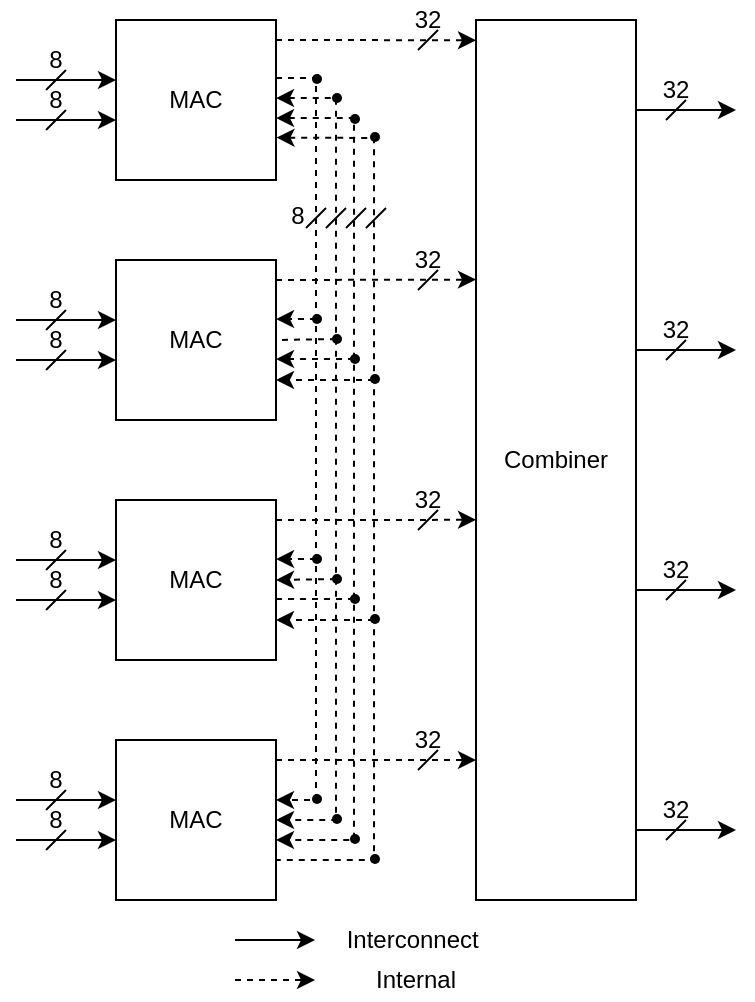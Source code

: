 <mxfile version="13.7.9" type="device" pages="4"><diagram id="vQobRMdUN9sarUjiLc-n" name="cluster-design"><mxGraphModel dx="1106" dy="1003" grid="1" gridSize="10" guides="1" tooltips="1" connect="1" arrows="1" fold="1" page="1" pageScale="1" pageWidth="850" pageHeight="1100" math="0" shadow="0"><root><mxCell id="0"/><mxCell id="1" parent="0"/><mxCell id="xvn_KSQsIEKUEg_VYwFn-1" value="MAC" style="whiteSpace=wrap;html=1;aspect=fixed;" parent="1" vertex="1"><mxGeometry x="210" y="230" width="80" height="80" as="geometry"/></mxCell><mxCell id="xvn_KSQsIEKUEg_VYwFn-2" value="MAC" style="whiteSpace=wrap;html=1;aspect=fixed;" parent="1" vertex="1"><mxGeometry x="210" y="350" width="80" height="80" as="geometry"/></mxCell><mxCell id="xvn_KSQsIEKUEg_VYwFn-3" value="MAC" style="whiteSpace=wrap;html=1;aspect=fixed;" parent="1" vertex="1"><mxGeometry x="210" y="470" width="80" height="80" as="geometry"/></mxCell><mxCell id="xvn_KSQsIEKUEg_VYwFn-4" value="MAC" style="whiteSpace=wrap;html=1;aspect=fixed;" parent="1" vertex="1"><mxGeometry x="210" y="590" width="80" height="80" as="geometry"/></mxCell><mxCell id="xvn_KSQsIEKUEg_VYwFn-6" value="Combiner" style="rounded=0;whiteSpace=wrap;html=1;" parent="1" vertex="1"><mxGeometry x="390" y="230" width="80" height="440" as="geometry"/></mxCell><mxCell id="xvn_KSQsIEKUEg_VYwFn-7" value="" style="endArrow=classic;html=1;" parent="1" edge="1"><mxGeometry width="50" height="50" relative="1" as="geometry"><mxPoint x="470" y="275" as="sourcePoint"/><mxPoint x="520" y="275" as="targetPoint"/></mxGeometry></mxCell><mxCell id="xvn_KSQsIEKUEg_VYwFn-8" value="" style="endArrow=classic;html=1;" parent="1" edge="1"><mxGeometry width="50" height="50" relative="1" as="geometry"><mxPoint x="160" y="280" as="sourcePoint"/><mxPoint x="210" y="280" as="targetPoint"/></mxGeometry></mxCell><mxCell id="xvn_KSQsIEKUEg_VYwFn-11" value="" style="endArrow=none;html=1;" parent="1" edge="1"><mxGeometry width="50" height="50" relative="1" as="geometry"><mxPoint x="485" y="280" as="sourcePoint"/><mxPoint x="495" y="270" as="targetPoint"/></mxGeometry></mxCell><mxCell id="xvn_KSQsIEKUEg_VYwFn-12" value="" style="endArrow=none;html=1;" parent="1" edge="1"><mxGeometry width="50" height="50" relative="1" as="geometry"><mxPoint x="175" y="285.0" as="sourcePoint"/><mxPoint x="185" y="275.0" as="targetPoint"/></mxGeometry></mxCell><mxCell id="xvn_KSQsIEKUEg_VYwFn-13" value="32" style="text;html=1;strokeColor=none;fillColor=none;align=center;verticalAlign=middle;whiteSpace=wrap;rounded=0;" parent="1" vertex="1"><mxGeometry x="470" y="255" width="40" height="20" as="geometry"/></mxCell><mxCell id="xvn_KSQsIEKUEg_VYwFn-14" value="8" style="text;html=1;strokeColor=none;fillColor=none;align=center;verticalAlign=middle;whiteSpace=wrap;rounded=0;" parent="1" vertex="1"><mxGeometry x="160" y="260" width="40" height="20" as="geometry"/></mxCell><mxCell id="xvn_KSQsIEKUEg_VYwFn-16" value="" style="endArrow=classic;html=1;" parent="1" edge="1"><mxGeometry width="50" height="50" relative="1" as="geometry"><mxPoint x="160" y="380" as="sourcePoint"/><mxPoint x="210" y="380" as="targetPoint"/></mxGeometry></mxCell><mxCell id="xvn_KSQsIEKUEg_VYwFn-17" value="" style="endArrow=classic;html=1;" parent="1" edge="1"><mxGeometry width="50" height="50" relative="1" as="geometry"><mxPoint x="160" y="400" as="sourcePoint"/><mxPoint x="210" y="400" as="targetPoint"/></mxGeometry></mxCell><mxCell id="xvn_KSQsIEKUEg_VYwFn-18" value="" style="endArrow=none;html=1;" parent="1" edge="1"><mxGeometry width="50" height="50" relative="1" as="geometry"><mxPoint x="175" y="385" as="sourcePoint"/><mxPoint x="185" y="375" as="targetPoint"/></mxGeometry></mxCell><mxCell id="xvn_KSQsIEKUEg_VYwFn-19" value="" style="endArrow=none;html=1;" parent="1" edge="1"><mxGeometry width="50" height="50" relative="1" as="geometry"><mxPoint x="175" y="405" as="sourcePoint"/><mxPoint x="185" y="395" as="targetPoint"/></mxGeometry></mxCell><mxCell id="xvn_KSQsIEKUEg_VYwFn-20" value="8" style="text;html=1;strokeColor=none;fillColor=none;align=center;verticalAlign=middle;whiteSpace=wrap;rounded=0;" parent="1" vertex="1"><mxGeometry x="160" y="360" width="40" height="20" as="geometry"/></mxCell><mxCell id="xvn_KSQsIEKUEg_VYwFn-21" value="8" style="text;html=1;strokeColor=none;fillColor=none;align=center;verticalAlign=middle;whiteSpace=wrap;rounded=0;" parent="1" vertex="1"><mxGeometry x="160" y="380" width="40" height="20" as="geometry"/></mxCell><mxCell id="xvn_KSQsIEKUEg_VYwFn-28" value="" style="endArrow=classic;html=1;" parent="1" edge="1"><mxGeometry width="50" height="50" relative="1" as="geometry"><mxPoint x="160" y="500" as="sourcePoint"/><mxPoint x="210" y="500" as="targetPoint"/></mxGeometry></mxCell><mxCell id="xvn_KSQsIEKUEg_VYwFn-29" value="" style="endArrow=classic;html=1;" parent="1" edge="1"><mxGeometry width="50" height="50" relative="1" as="geometry"><mxPoint x="160" y="520" as="sourcePoint"/><mxPoint x="210" y="520" as="targetPoint"/></mxGeometry></mxCell><mxCell id="xvn_KSQsIEKUEg_VYwFn-30" value="" style="endArrow=none;html=1;" parent="1" edge="1"><mxGeometry width="50" height="50" relative="1" as="geometry"><mxPoint x="175" y="505" as="sourcePoint"/><mxPoint x="185" y="495" as="targetPoint"/></mxGeometry></mxCell><mxCell id="xvn_KSQsIEKUEg_VYwFn-31" value="" style="endArrow=none;html=1;" parent="1" edge="1"><mxGeometry width="50" height="50" relative="1" as="geometry"><mxPoint x="175" y="525" as="sourcePoint"/><mxPoint x="185" y="515" as="targetPoint"/></mxGeometry></mxCell><mxCell id="xvn_KSQsIEKUEg_VYwFn-32" value="8" style="text;html=1;strokeColor=none;fillColor=none;align=center;verticalAlign=middle;whiteSpace=wrap;rounded=0;" parent="1" vertex="1"><mxGeometry x="160" y="480" width="40" height="20" as="geometry"/></mxCell><mxCell id="xvn_KSQsIEKUEg_VYwFn-33" value="8" style="text;html=1;strokeColor=none;fillColor=none;align=center;verticalAlign=middle;whiteSpace=wrap;rounded=0;" parent="1" vertex="1"><mxGeometry x="160" y="500" width="40" height="20" as="geometry"/></mxCell><mxCell id="xvn_KSQsIEKUEg_VYwFn-34" value="" style="endArrow=classic;html=1;" parent="1" edge="1"><mxGeometry width="50" height="50" relative="1" as="geometry"><mxPoint x="160" y="620" as="sourcePoint"/><mxPoint x="210" y="620" as="targetPoint"/></mxGeometry></mxCell><mxCell id="xvn_KSQsIEKUEg_VYwFn-35" value="" style="endArrow=classic;html=1;" parent="1" edge="1"><mxGeometry width="50" height="50" relative="1" as="geometry"><mxPoint x="160" y="640" as="sourcePoint"/><mxPoint x="210" y="640" as="targetPoint"/></mxGeometry></mxCell><mxCell id="xvn_KSQsIEKUEg_VYwFn-36" value="" style="endArrow=none;html=1;" parent="1" edge="1"><mxGeometry width="50" height="50" relative="1" as="geometry"><mxPoint x="175" y="625" as="sourcePoint"/><mxPoint x="185" y="615" as="targetPoint"/></mxGeometry></mxCell><mxCell id="xvn_KSQsIEKUEg_VYwFn-37" value="" style="endArrow=none;html=1;" parent="1" edge="1"><mxGeometry width="50" height="50" relative="1" as="geometry"><mxPoint x="175" y="645" as="sourcePoint"/><mxPoint x="185" y="635" as="targetPoint"/></mxGeometry></mxCell><mxCell id="xvn_KSQsIEKUEg_VYwFn-38" value="8" style="text;html=1;strokeColor=none;fillColor=none;align=center;verticalAlign=middle;whiteSpace=wrap;rounded=0;" parent="1" vertex="1"><mxGeometry x="160" y="600" width="40" height="20" as="geometry"/></mxCell><mxCell id="xvn_KSQsIEKUEg_VYwFn-39" value="8" style="text;html=1;strokeColor=none;fillColor=none;align=center;verticalAlign=middle;whiteSpace=wrap;rounded=0;" parent="1" vertex="1"><mxGeometry x="160" y="620" width="40" height="20" as="geometry"/></mxCell><mxCell id="xvn_KSQsIEKUEg_VYwFn-40" value="" style="endArrow=classic;html=1;" parent="1" target="xvn_KSQsIEKUEg_VYwFn-41" edge="1"><mxGeometry width="50" height="50" relative="1" as="geometry"><mxPoint x="269.5" y="690" as="sourcePoint"/><mxPoint x="329.5" y="690" as="targetPoint"/></mxGeometry></mxCell><mxCell id="xvn_KSQsIEKUEg_VYwFn-41" value="Interconnect&amp;nbsp;" style="text;html=1;strokeColor=none;fillColor=none;align=center;verticalAlign=middle;whiteSpace=wrap;rounded=0;" parent="1" vertex="1"><mxGeometry x="309.5" y="680" width="100" height="20" as="geometry"/></mxCell><mxCell id="xvn_KSQsIEKUEg_VYwFn-43" value="" style="endArrow=classic;html=1;dashed=1;" parent="1" target="xvn_KSQsIEKUEg_VYwFn-44" edge="1"><mxGeometry width="50" height="50" relative="1" as="geometry"><mxPoint x="269.5" y="710" as="sourcePoint"/><mxPoint x="329.5" y="710" as="targetPoint"/></mxGeometry></mxCell><mxCell id="xvn_KSQsIEKUEg_VYwFn-44" value="Internal" style="text;html=1;strokeColor=none;fillColor=none;align=center;verticalAlign=middle;whiteSpace=wrap;rounded=0;" parent="1" vertex="1"><mxGeometry x="309.5" y="700" width="100" height="20" as="geometry"/></mxCell><mxCell id="xvn_KSQsIEKUEg_VYwFn-45" value="" style="endArrow=classic;html=1;" parent="1" edge="1"><mxGeometry width="50" height="50" relative="1" as="geometry"><mxPoint x="470" y="395" as="sourcePoint"/><mxPoint x="520" y="395" as="targetPoint"/></mxGeometry></mxCell><mxCell id="xvn_KSQsIEKUEg_VYwFn-46" value="" style="endArrow=none;html=1;" parent="1" edge="1"><mxGeometry width="50" height="50" relative="1" as="geometry"><mxPoint x="485" y="400" as="sourcePoint"/><mxPoint x="495" y="390" as="targetPoint"/></mxGeometry></mxCell><mxCell id="xvn_KSQsIEKUEg_VYwFn-47" value="32" style="text;html=1;strokeColor=none;fillColor=none;align=center;verticalAlign=middle;whiteSpace=wrap;rounded=0;" parent="1" vertex="1"><mxGeometry x="470" y="375" width="40" height="20" as="geometry"/></mxCell><mxCell id="xvn_KSQsIEKUEg_VYwFn-48" value="" style="endArrow=classic;html=1;" parent="1" edge="1"><mxGeometry width="50" height="50" relative="1" as="geometry"><mxPoint x="470" y="515" as="sourcePoint"/><mxPoint x="520" y="515" as="targetPoint"/></mxGeometry></mxCell><mxCell id="xvn_KSQsIEKUEg_VYwFn-49" value="" style="endArrow=none;html=1;" parent="1" edge="1"><mxGeometry width="50" height="50" relative="1" as="geometry"><mxPoint x="485" y="520" as="sourcePoint"/><mxPoint x="495" y="510" as="targetPoint"/></mxGeometry></mxCell><mxCell id="xvn_KSQsIEKUEg_VYwFn-50" value="32" style="text;html=1;strokeColor=none;fillColor=none;align=center;verticalAlign=middle;whiteSpace=wrap;rounded=0;" parent="1" vertex="1"><mxGeometry x="470" y="495" width="40" height="20" as="geometry"/></mxCell><mxCell id="xvn_KSQsIEKUEg_VYwFn-51" value="" style="endArrow=classic;html=1;" parent="1" edge="1"><mxGeometry width="50" height="50" relative="1" as="geometry"><mxPoint x="470" y="635" as="sourcePoint"/><mxPoint x="520" y="635" as="targetPoint"/></mxGeometry></mxCell><mxCell id="xvn_KSQsIEKUEg_VYwFn-52" value="" style="endArrow=none;html=1;" parent="1" edge="1"><mxGeometry width="50" height="50" relative="1" as="geometry"><mxPoint x="485" y="640" as="sourcePoint"/><mxPoint x="495" y="630" as="targetPoint"/></mxGeometry></mxCell><mxCell id="xvn_KSQsIEKUEg_VYwFn-53" value="32" style="text;html=1;strokeColor=none;fillColor=none;align=center;verticalAlign=middle;whiteSpace=wrap;rounded=0;" parent="1" vertex="1"><mxGeometry x="470" y="615" width="40" height="20" as="geometry"/></mxCell><mxCell id="xvn_KSQsIEKUEg_VYwFn-54" value="" style="endArrow=classic;html=1;dashed=1;entryX=0;entryY=0.023;entryDx=0;entryDy=0;entryPerimeter=0;" parent="1" target="xvn_KSQsIEKUEg_VYwFn-6" edge="1"><mxGeometry width="50" height="50" relative="1" as="geometry"><mxPoint x="290" y="240" as="sourcePoint"/><mxPoint x="380" y="240" as="targetPoint"/></mxGeometry></mxCell><mxCell id="xvn_KSQsIEKUEg_VYwFn-55" value="" style="endArrow=none;html=1;" parent="1" edge="1"><mxGeometry width="50" height="50" relative="1" as="geometry"><mxPoint x="361" y="245" as="sourcePoint"/><mxPoint x="371" y="235" as="targetPoint"/></mxGeometry></mxCell><mxCell id="xvn_KSQsIEKUEg_VYwFn-56" value="32" style="text;html=1;strokeColor=none;fillColor=none;align=center;verticalAlign=middle;whiteSpace=wrap;rounded=0;" parent="1" vertex="1"><mxGeometry x="346" y="220" width="40" height="20" as="geometry"/></mxCell><mxCell id="xvn_KSQsIEKUEg_VYwFn-57" value="" style="endArrow=classic;html=1;dashed=1;entryX=0;entryY=0.295;entryDx=0;entryDy=0;entryPerimeter=0;" parent="1" target="xvn_KSQsIEKUEg_VYwFn-6" edge="1"><mxGeometry width="50" height="50" relative="1" as="geometry"><mxPoint x="290" y="360" as="sourcePoint"/><mxPoint x="380" y="360" as="targetPoint"/></mxGeometry></mxCell><mxCell id="xvn_KSQsIEKUEg_VYwFn-58" value="" style="endArrow=none;html=1;" parent="1" edge="1"><mxGeometry width="50" height="50" relative="1" as="geometry"><mxPoint x="361" y="365" as="sourcePoint"/><mxPoint x="371" y="355" as="targetPoint"/></mxGeometry></mxCell><mxCell id="xvn_KSQsIEKUEg_VYwFn-59" value="32" style="text;html=1;strokeColor=none;fillColor=none;align=center;verticalAlign=middle;whiteSpace=wrap;rounded=0;" parent="1" vertex="1"><mxGeometry x="346" y="340" width="40" height="20" as="geometry"/></mxCell><mxCell id="xvn_KSQsIEKUEg_VYwFn-60" value="" style="endArrow=classic;html=1;dashed=1;entryX=0;entryY=0.568;entryDx=0;entryDy=0;entryPerimeter=0;" parent="1" target="xvn_KSQsIEKUEg_VYwFn-6" edge="1"><mxGeometry width="50" height="50" relative="1" as="geometry"><mxPoint x="290" y="480" as="sourcePoint"/><mxPoint x="380" y="480" as="targetPoint"/></mxGeometry></mxCell><mxCell id="xvn_KSQsIEKUEg_VYwFn-61" value="" style="endArrow=none;html=1;" parent="1" edge="1"><mxGeometry width="50" height="50" relative="1" as="geometry"><mxPoint x="361" y="485" as="sourcePoint"/><mxPoint x="371" y="475" as="targetPoint"/></mxGeometry></mxCell><mxCell id="xvn_KSQsIEKUEg_VYwFn-62" value="32" style="text;html=1;strokeColor=none;fillColor=none;align=center;verticalAlign=middle;whiteSpace=wrap;rounded=0;" parent="1" vertex="1"><mxGeometry x="346" y="460" width="40" height="20" as="geometry"/></mxCell><mxCell id="xvn_KSQsIEKUEg_VYwFn-63" value="" style="endArrow=classic;html=1;dashed=1;entryX=0;entryY=0.841;entryDx=0;entryDy=0;entryPerimeter=0;" parent="1" target="xvn_KSQsIEKUEg_VYwFn-6" edge="1"><mxGeometry width="50" height="50" relative="1" as="geometry"><mxPoint x="290" y="600" as="sourcePoint"/><mxPoint x="380" y="600" as="targetPoint"/></mxGeometry></mxCell><mxCell id="xvn_KSQsIEKUEg_VYwFn-64" value="" style="endArrow=none;html=1;" parent="1" edge="1"><mxGeometry width="50" height="50" relative="1" as="geometry"><mxPoint x="361" y="605" as="sourcePoint"/><mxPoint x="371" y="595" as="targetPoint"/></mxGeometry></mxCell><mxCell id="xvn_KSQsIEKUEg_VYwFn-65" value="32" style="text;html=1;strokeColor=none;fillColor=none;align=center;verticalAlign=middle;whiteSpace=wrap;rounded=0;" parent="1" vertex="1"><mxGeometry x="346" y="580" width="40" height="20" as="geometry"/></mxCell><mxCell id="xvn_KSQsIEKUEg_VYwFn-75" value="" style="endArrow=none;html=1;" parent="1" edge="1"><mxGeometry width="50" height="50" relative="1" as="geometry"><mxPoint x="305" y="334" as="sourcePoint"/><mxPoint x="315" y="324" as="targetPoint"/></mxGeometry></mxCell><mxCell id="xvn_KSQsIEKUEg_VYwFn-77" value="" style="endArrow=none;html=1;" parent="1" edge="1"><mxGeometry width="50" height="50" relative="1" as="geometry"><mxPoint x="325" y="334" as="sourcePoint"/><mxPoint x="335" y="324" as="targetPoint"/></mxGeometry></mxCell><mxCell id="xvn_KSQsIEKUEg_VYwFn-85" value="" style="endArrow=classic;html=1;" parent="1" edge="1"><mxGeometry width="50" height="50" relative="1" as="geometry"><mxPoint x="160" y="260" as="sourcePoint"/><mxPoint x="210" y="260" as="targetPoint"/></mxGeometry></mxCell><mxCell id="xvn_KSQsIEKUEg_VYwFn-86" value="" style="endArrow=none;html=1;" parent="1" edge="1"><mxGeometry width="50" height="50" relative="1" as="geometry"><mxPoint x="175" y="265" as="sourcePoint"/><mxPoint x="185" y="255" as="targetPoint"/></mxGeometry></mxCell><mxCell id="xvn_KSQsIEKUEg_VYwFn-87" value="8" style="text;html=1;strokeColor=none;fillColor=none;align=center;verticalAlign=middle;whiteSpace=wrap;rounded=0;" parent="1" vertex="1"><mxGeometry x="160" y="240" width="40" height="20" as="geometry"/></mxCell><mxCell id="xvn_KSQsIEKUEg_VYwFn-88" value="" style="endArrow=classic;html=1;dashed=1;rounded=0;exitX=1;exitY=0.363;exitDx=0;exitDy=0;exitPerimeter=0;" parent="1" source="xvn_KSQsIEKUEg_VYwFn-1" edge="1"><mxGeometry width="50" height="50" relative="1" as="geometry"><mxPoint x="300" y="259" as="sourcePoint"/><mxPoint x="290" y="620" as="targetPoint"/><Array as="points"><mxPoint x="310" y="259"/><mxPoint x="310" y="620"/></Array></mxGeometry></mxCell><mxCell id="xvn_KSQsIEKUEg_VYwFn-91" value="" style="endArrow=classic;html=1;dashed=1;" parent="1" edge="1"><mxGeometry width="50" height="50" relative="1" as="geometry"><mxPoint x="310" y="499.52" as="sourcePoint"/><mxPoint x="290" y="499.52" as="targetPoint"/></mxGeometry></mxCell><mxCell id="xvn_KSQsIEKUEg_VYwFn-92" value="" style="endArrow=classic;html=1;dashed=1;" parent="1" edge="1"><mxGeometry width="50" height="50" relative="1" as="geometry"><mxPoint x="310" y="379.52" as="sourcePoint"/><mxPoint x="290" y="379.52" as="targetPoint"/></mxGeometry></mxCell><mxCell id="xvn_KSQsIEKUEg_VYwFn-93" value="" style="shape=ellipse;strokeColor=none;html=1;fillColor=#000000;" parent="1" vertex="1"><mxGeometry x="308" y="377" width="5" height="5" as="geometry"/></mxCell><mxCell id="xvn_KSQsIEKUEg_VYwFn-95" value="" style="shape=ellipse;strokeColor=none;html=1;fillColor=#000000;" parent="1" vertex="1"><mxGeometry x="308" y="497" width="5" height="5" as="geometry"/></mxCell><mxCell id="xvn_KSQsIEKUEg_VYwFn-96" value="" style="shape=ellipse;strokeColor=none;html=1;fillColor=#000000;" parent="1" vertex="1"><mxGeometry x="308" y="617" width="5" height="5" as="geometry"/></mxCell><mxCell id="xvn_KSQsIEKUEg_VYwFn-97" value="" style="endArrow=classic;html=1;dashed=1;rounded=0;exitX=1;exitY=0.488;exitDx=0;exitDy=0;exitPerimeter=0;startArrow=classic;startFill=1;entryX=1;entryY=0.5;entryDx=0;entryDy=0;" parent="1" source="xvn_KSQsIEKUEg_VYwFn-1" target="xvn_KSQsIEKUEg_VYwFn-4" edge="1"><mxGeometry width="50" height="50" relative="1" as="geometry"><mxPoint x="300" y="269.43" as="sourcePoint"/><mxPoint x="300" y="630" as="targetPoint"/><Array as="points"><mxPoint x="320" y="269"/><mxPoint x="320" y="630"/></Array></mxGeometry></mxCell><mxCell id="xvn_KSQsIEKUEg_VYwFn-98" value="" style="endArrow=classic;html=1;dashed=1;entryX=1;entryY=0.5;entryDx=0;entryDy=0;" parent="1" target="xvn_KSQsIEKUEg_VYwFn-3" edge="1"><mxGeometry width="50" height="50" relative="1" as="geometry"><mxPoint x="320" y="509.52" as="sourcePoint"/><mxPoint x="300" y="509.52" as="targetPoint"/></mxGeometry></mxCell><mxCell id="xvn_KSQsIEKUEg_VYwFn-99" value="" style="endArrow=none;html=1;dashed=1;endFill=0;entryX=1;entryY=0.5;entryDx=0;entryDy=0;" parent="1" target="xvn_KSQsIEKUEg_VYwFn-2" edge="1"><mxGeometry width="50" height="50" relative="1" as="geometry"><mxPoint x="320" y="389.52" as="sourcePoint"/><mxPoint x="300" y="389.52" as="targetPoint"/></mxGeometry></mxCell><mxCell id="xvn_KSQsIEKUEg_VYwFn-100" value="" style="shape=ellipse;strokeColor=none;html=1;fillColor=#000000;" parent="1" vertex="1"><mxGeometry x="318" y="387" width="5" height="5" as="geometry"/></mxCell><mxCell id="xvn_KSQsIEKUEg_VYwFn-101" value="" style="shape=ellipse;strokeColor=none;html=1;fillColor=#000000;" parent="1" vertex="1"><mxGeometry x="318" y="507" width="5" height="5" as="geometry"/></mxCell><mxCell id="xvn_KSQsIEKUEg_VYwFn-102" value="" style="shape=ellipse;strokeColor=none;html=1;fillColor=#000000;" parent="1" vertex="1"><mxGeometry x="318" y="627" width="5" height="5" as="geometry"/></mxCell><mxCell id="xvn_KSQsIEKUEg_VYwFn-103" value="" style="shape=ellipse;strokeColor=none;html=1;fillColor=#000000;" parent="1" vertex="1"><mxGeometry x="308" y="257" width="5" height="5" as="geometry"/></mxCell><mxCell id="xvn_KSQsIEKUEg_VYwFn-104" value="" style="shape=ellipse;strokeColor=none;html=1;fillColor=#000000;" parent="1" vertex="1"><mxGeometry x="318" y="266.5" width="5" height="5" as="geometry"/></mxCell><mxCell id="xvn_KSQsIEKUEg_VYwFn-134" value="" style="endArrow=classic;html=1;dashed=1;rounded=0;exitX=1;exitY=0.613;exitDx=0;exitDy=0;exitPerimeter=0;entryX=1;entryY=0.625;entryDx=0;entryDy=0;entryPerimeter=0;startArrow=classic;startFill=1;" parent="1" source="xvn_KSQsIEKUEg_VYwFn-1" target="xvn_KSQsIEKUEg_VYwFn-4" edge="1"><mxGeometry width="50" height="50" relative="1" as="geometry"><mxPoint x="309" y="279.04" as="sourcePoint"/><mxPoint x="309" y="640" as="targetPoint"/><Array as="points"><mxPoint x="329" y="279"/><mxPoint x="329" y="640"/></Array></mxGeometry></mxCell><mxCell id="xvn_KSQsIEKUEg_VYwFn-135" value="" style="endArrow=none;html=1;dashed=1;entryX=1;entryY=0.619;entryDx=0;entryDy=0;entryPerimeter=0;endFill=0;" parent="1" target="xvn_KSQsIEKUEg_VYwFn-3" edge="1"><mxGeometry width="50" height="50" relative="1" as="geometry"><mxPoint x="329" y="519.52" as="sourcePoint"/><mxPoint x="309" y="519.52" as="targetPoint"/></mxGeometry></mxCell><mxCell id="xvn_KSQsIEKUEg_VYwFn-136" value="" style="endArrow=classic;html=1;dashed=1;entryX=1;entryY=0.619;entryDx=0;entryDy=0;entryPerimeter=0;" parent="1" target="xvn_KSQsIEKUEg_VYwFn-2" edge="1"><mxGeometry width="50" height="50" relative="1" as="geometry"><mxPoint x="329" y="399.52" as="sourcePoint"/><mxPoint x="309" y="399.52" as="targetPoint"/></mxGeometry></mxCell><mxCell id="xvn_KSQsIEKUEg_VYwFn-137" value="" style="shape=ellipse;strokeColor=none;html=1;fillColor=#000000;" parent="1" vertex="1"><mxGeometry x="327" y="397" width="5" height="5" as="geometry"/></mxCell><mxCell id="xvn_KSQsIEKUEg_VYwFn-138" value="" style="shape=ellipse;strokeColor=none;html=1;fillColor=#000000;" parent="1" vertex="1"><mxGeometry x="327" y="517" width="5" height="5" as="geometry"/></mxCell><mxCell id="xvn_KSQsIEKUEg_VYwFn-139" value="" style="shape=ellipse;strokeColor=none;html=1;fillColor=#000000;" parent="1" vertex="1"><mxGeometry x="327" y="637" width="5" height="5" as="geometry"/></mxCell><mxCell id="xvn_KSQsIEKUEg_VYwFn-140" value="" style="endArrow=none;html=1;dashed=1;rounded=0;startArrow=classic;startFill=1;entryX=1;entryY=0.75;entryDx=0;entryDy=0;endFill=0;exitX=1.003;exitY=0.735;exitDx=0;exitDy=0;exitPerimeter=0;" parent="1" source="xvn_KSQsIEKUEg_VYwFn-1" target="xvn_KSQsIEKUEg_VYwFn-4" edge="1"><mxGeometry width="50" height="50" relative="1" as="geometry"><mxPoint x="300" y="289" as="sourcePoint"/><mxPoint x="309" y="650" as="targetPoint"/><Array as="points"><mxPoint x="339" y="289"/><mxPoint x="339" y="650"/></Array></mxGeometry></mxCell><mxCell id="xvn_KSQsIEKUEg_VYwFn-141" value="" style="endArrow=classic;html=1;dashed=1;entryX=1;entryY=0.75;entryDx=0;entryDy=0;" parent="1" target="xvn_KSQsIEKUEg_VYwFn-3" edge="1"><mxGeometry width="50" height="50" relative="1" as="geometry"><mxPoint x="339" y="530" as="sourcePoint"/><mxPoint x="300" y="530" as="targetPoint"/></mxGeometry></mxCell><mxCell id="xvn_KSQsIEKUEg_VYwFn-142" value="" style="endArrow=classic;html=1;dashed=1;endFill=1;entryX=1;entryY=0.75;entryDx=0;entryDy=0;" parent="1" target="xvn_KSQsIEKUEg_VYwFn-2" edge="1"><mxGeometry width="50" height="50" relative="1" as="geometry"><mxPoint x="339" y="410" as="sourcePoint"/><mxPoint x="309" y="410" as="targetPoint"/></mxGeometry></mxCell><mxCell id="xvn_KSQsIEKUEg_VYwFn-143" value="" style="shape=ellipse;strokeColor=none;html=1;fillColor=#000000;" parent="1" vertex="1"><mxGeometry x="337" y="407" width="5" height="5" as="geometry"/></mxCell><mxCell id="xvn_KSQsIEKUEg_VYwFn-144" value="" style="shape=ellipse;strokeColor=none;html=1;fillColor=#000000;" parent="1" vertex="1"><mxGeometry x="337" y="527" width="5" height="5" as="geometry"/></mxCell><mxCell id="xvn_KSQsIEKUEg_VYwFn-145" value="" style="shape=ellipse;strokeColor=none;html=1;fillColor=#000000;" parent="1" vertex="1"><mxGeometry x="337" y="647" width="5" height="5" as="geometry"/></mxCell><mxCell id="xvn_KSQsIEKUEg_VYwFn-146" value="" style="shape=ellipse;strokeColor=none;html=1;fillColor=#000000;" parent="1" vertex="1"><mxGeometry x="327" y="277" width="5" height="5" as="geometry"/></mxCell><mxCell id="xvn_KSQsIEKUEg_VYwFn-147" value="" style="shape=ellipse;strokeColor=none;html=1;fillColor=#000000;" parent="1" vertex="1"><mxGeometry x="337" y="286" width="5" height="5" as="geometry"/></mxCell><mxCell id="xvn_KSQsIEKUEg_VYwFn-148" value="" style="endArrow=none;html=1;" parent="1" edge="1"><mxGeometry width="50" height="50" relative="1" as="geometry"><mxPoint x="315" y="334" as="sourcePoint"/><mxPoint x="325" y="324" as="targetPoint"/></mxGeometry></mxCell><mxCell id="xvn_KSQsIEKUEg_VYwFn-149" value="" style="endArrow=none;html=1;" parent="1" edge="1"><mxGeometry width="50" height="50" relative="1" as="geometry"><mxPoint x="335" y="334" as="sourcePoint"/><mxPoint x="345" y="324" as="targetPoint"/></mxGeometry></mxCell><mxCell id="xvn_KSQsIEKUEg_VYwFn-150" value="8" style="text;html=1;strokeColor=none;fillColor=none;align=center;verticalAlign=middle;whiteSpace=wrap;rounded=0;" parent="1" vertex="1"><mxGeometry x="281" y="318" width="40" height="20" as="geometry"/></mxCell></root></mxGraphModel></diagram><diagram id="lI9Vk_K7pwlUeY6b5Fv4" name="mac-block"><mxGraphModel dx="307" dy="279" grid="1" gridSize="10" guides="1" tooltips="1" connect="1" arrows="1" fold="1" page="1" pageScale="1" pageWidth="850" pageHeight="1100" math="0" shadow="0"><root><mxCell id="MC07lzUxtxSsYLWwbDE_-0"/><mxCell id="MC07lzUxtxSsYLWwbDE_-1" parent="MC07lzUxtxSsYLWwbDE_-0"/><mxCell id="syfeW0qxZnZZwlDfVgzR-0" value="MAC" style="whiteSpace=wrap;html=1;aspect=fixed;points=[[0.2,0],[0.4,0],[0.6,0],[0.8,0],[0,0.2],[0,0.4],[0,0.6],[0,0.8],[0.2,1],[0.4,1],[0.6,1],[0.8,1],[1,0.2],[1,0.4],[1,0.6],[1,0.8]];" vertex="1" parent="MC07lzUxtxSsYLWwbDE_-1"><mxGeometry x="210" y="230" width="180" height="180" as="geometry"/></mxCell><mxCell id="574FtbnseeWaOMrobVwH-1" value="" style="endArrow=classic;html=1;" edge="1" parent="MC07lzUxtxSsYLWwbDE_-1"><mxGeometry width="50" height="50" relative="1" as="geometry"><mxPoint x="160" y="290" as="sourcePoint"/><mxPoint x="210" y="290" as="targetPoint"/></mxGeometry></mxCell><mxCell id="574FtbnseeWaOMrobVwH-2" value="" style="endArrow=none;html=1;" edge="1" parent="MC07lzUxtxSsYLWwbDE_-1"><mxGeometry width="50" height="50" relative="1" as="geometry"><mxPoint x="175" y="295" as="sourcePoint"/><mxPoint x="185" y="285" as="targetPoint"/></mxGeometry></mxCell><mxCell id="574FtbnseeWaOMrobVwH-3" value="8" style="text;html=1;strokeColor=none;fillColor=none;align=center;verticalAlign=middle;whiteSpace=wrap;rounded=0;" vertex="1" parent="MC07lzUxtxSsYLWwbDE_-1"><mxGeometry x="160" y="270" width="40" height="20" as="geometry"/></mxCell><mxCell id="574FtbnseeWaOMrobVwH-4" value="" style="endArrow=classic;html=1;" edge="1" parent="MC07lzUxtxSsYLWwbDE_-1"><mxGeometry width="50" height="50" relative="1" as="geometry"><mxPoint x="160" y="270" as="sourcePoint"/><mxPoint x="210" y="270" as="targetPoint"/></mxGeometry></mxCell><mxCell id="574FtbnseeWaOMrobVwH-5" value="" style="endArrow=none;html=1;" edge="1" parent="MC07lzUxtxSsYLWwbDE_-1"><mxGeometry width="50" height="50" relative="1" as="geometry"><mxPoint x="175" y="275" as="sourcePoint"/><mxPoint x="185" y="265" as="targetPoint"/></mxGeometry></mxCell><mxCell id="574FtbnseeWaOMrobVwH-6" value="8" style="text;html=1;strokeColor=none;fillColor=none;align=center;verticalAlign=middle;whiteSpace=wrap;rounded=0;" vertex="1" parent="MC07lzUxtxSsYLWwbDE_-1"><mxGeometry x="160" y="250" width="40" height="20" as="geometry"/></mxCell><mxCell id="574FtbnseeWaOMrobVwH-7" value="" style="endArrow=classic;html=1;" edge="1" parent="MC07lzUxtxSsYLWwbDE_-1"><mxGeometry width="50" height="50" relative="1" as="geometry"><mxPoint x="390" y="270.0" as="sourcePoint"/><mxPoint x="440" y="270.0" as="targetPoint"/></mxGeometry></mxCell><mxCell id="574FtbnseeWaOMrobVwH-8" value="" style="endArrow=none;html=1;" edge="1" parent="MC07lzUxtxSsYLWwbDE_-1"><mxGeometry width="50" height="50" relative="1" as="geometry"><mxPoint x="405" y="275.0" as="sourcePoint"/><mxPoint x="415" y="265.0" as="targetPoint"/></mxGeometry></mxCell><mxCell id="574FtbnseeWaOMrobVwH-9" value="32" style="text;html=1;strokeColor=none;fillColor=none;align=center;verticalAlign=middle;whiteSpace=wrap;rounded=0;" vertex="1" parent="MC07lzUxtxSsYLWwbDE_-1"><mxGeometry x="390" y="250" width="40" height="20" as="geometry"/></mxCell><mxCell id="574FtbnseeWaOMrobVwH-17" value="" style="endArrow=classic;html=1;" edge="1" parent="MC07lzUxtxSsYLWwbDE_-1"><mxGeometry width="50" height="50" relative="1" as="geometry"><mxPoint x="390" y="327.0" as="sourcePoint"/><mxPoint x="440" y="327.0" as="targetPoint"/></mxGeometry></mxCell><mxCell id="574FtbnseeWaOMrobVwH-18" value="" style="endArrow=none;html=1;" edge="1" parent="MC07lzUxtxSsYLWwbDE_-1"><mxGeometry width="50" height="50" relative="1" as="geometry"><mxPoint x="405" y="332.0" as="sourcePoint"/><mxPoint x="415" y="322.0" as="targetPoint"/></mxGeometry></mxCell><mxCell id="574FtbnseeWaOMrobVwH-19" value="8" style="text;html=1;strokeColor=none;fillColor=none;align=center;verticalAlign=middle;whiteSpace=wrap;rounded=0;" vertex="1" parent="MC07lzUxtxSsYLWwbDE_-1"><mxGeometry x="390" y="307" width="40" height="20" as="geometry"/></mxCell><mxCell id="574FtbnseeWaOMrobVwH-20" value="" style="endArrow=none;html=1;endFill=0;startArrow=classic;startFill=1;" edge="1" parent="MC07lzUxtxSsYLWwbDE_-1"><mxGeometry width="50" height="50" relative="1" as="geometry"><mxPoint x="390" y="345.0" as="sourcePoint"/><mxPoint x="440" y="345.0" as="targetPoint"/></mxGeometry></mxCell><mxCell id="574FtbnseeWaOMrobVwH-21" value="" style="endArrow=none;html=1;" edge="1" parent="MC07lzUxtxSsYLWwbDE_-1"><mxGeometry width="50" height="50" relative="1" as="geometry"><mxPoint x="405" y="350.0" as="sourcePoint"/><mxPoint x="415" y="340.0" as="targetPoint"/></mxGeometry></mxCell><mxCell id="574FtbnseeWaOMrobVwH-22" value="" style="endArrow=none;html=1;endFill=0;startArrow=classic;startFill=1;" edge="1" parent="MC07lzUxtxSsYLWwbDE_-1"><mxGeometry width="50" height="50" relative="1" as="geometry"><mxPoint x="390" y="365.0" as="sourcePoint"/><mxPoint x="440" y="365.0" as="targetPoint"/></mxGeometry></mxCell><mxCell id="574FtbnseeWaOMrobVwH-23" value="" style="endArrow=none;html=1;endFill=0;" edge="1" parent="MC07lzUxtxSsYLWwbDE_-1"><mxGeometry width="50" height="50" relative="1" as="geometry"><mxPoint x="405" y="370.0" as="sourcePoint"/><mxPoint x="415" y="360.0" as="targetPoint"/></mxGeometry></mxCell><mxCell id="574FtbnseeWaOMrobVwH-24" value="" style="endArrow=none;html=1;endFill=0;startArrow=classic;startFill=1;" edge="1" parent="MC07lzUxtxSsYLWwbDE_-1"><mxGeometry width="50" height="50" relative="1" as="geometry"><mxPoint x="390" y="385.0" as="sourcePoint"/><mxPoint x="440" y="385.0" as="targetPoint"/></mxGeometry></mxCell><mxCell id="574FtbnseeWaOMrobVwH-25" value="" style="endArrow=none;html=1;endFill=0;" edge="1" parent="MC07lzUxtxSsYLWwbDE_-1"><mxGeometry width="50" height="50" relative="1" as="geometry"><mxPoint x="405" y="390.0" as="sourcePoint"/><mxPoint x="415" y="380.0" as="targetPoint"/></mxGeometry></mxCell><mxCell id="574FtbnseeWaOMrobVwH-27" value="C" style="text;html=1;strokeColor=none;fillColor=none;align=center;verticalAlign=middle;whiteSpace=wrap;rounded=0;fontSize=8;" vertex="1" parent="MC07lzUxtxSsYLWwbDE_-1"><mxGeometry x="370" y="260" width="20" height="20" as="geometry"/></mxCell><mxCell id="574FtbnseeWaOMrobVwH-28" value="input_fwd" style="text;html=1;strokeColor=none;fillColor=none;align=center;verticalAlign=middle;whiteSpace=wrap;rounded=0;fontSize=8;" vertex="1" parent="MC07lzUxtxSsYLWwbDE_-1"><mxGeometry x="350" y="317" width="40" height="20" as="geometry"/></mxCell><mxCell id="574FtbnseeWaOMrobVwH-29" value="dual_in" style="text;html=1;strokeColor=none;fillColor=none;align=center;verticalAlign=middle;whiteSpace=wrap;rounded=0;fontSize=8;" vertex="1" parent="MC07lzUxtxSsYLWwbDE_-1"><mxGeometry x="360" y="335" width="30" height="20" as="geometry"/></mxCell><mxCell id="574FtbnseeWaOMrobVwH-30" value="quad_in_one" style="text;html=1;strokeColor=none;fillColor=none;align=center;verticalAlign=middle;whiteSpace=wrap;rounded=0;fontSize=8;" vertex="1" parent="MC07lzUxtxSsYLWwbDE_-1"><mxGeometry x="340" y="355" width="50" height="20" as="geometry"/></mxCell><mxCell id="574FtbnseeWaOMrobVwH-31" value="quad_in_two" style="text;html=1;strokeColor=none;fillColor=none;align=center;verticalAlign=middle;whiteSpace=wrap;rounded=0;fontSize=8;" vertex="1" parent="MC07lzUxtxSsYLWwbDE_-1"><mxGeometry x="340" y="375" width="50" height="20" as="geometry"/></mxCell><mxCell id="574FtbnseeWaOMrobVwH-32" value="A" style="text;html=1;strokeColor=none;fillColor=none;align=center;verticalAlign=middle;whiteSpace=wrap;rounded=0;fontSize=8;" vertex="1" parent="MC07lzUxtxSsYLWwbDE_-1"><mxGeometry x="210" y="260" width="20" height="20" as="geometry"/></mxCell><mxCell id="574FtbnseeWaOMrobVwH-33" value="B" style="text;html=1;strokeColor=none;fillColor=none;align=center;verticalAlign=middle;whiteSpace=wrap;rounded=0;fontSize=8;" vertex="1" parent="MC07lzUxtxSsYLWwbDE_-1"><mxGeometry x="210" y="280" width="20" height="20" as="geometry"/></mxCell><mxCell id="574FtbnseeWaOMrobVwH-34" value="" style="endArrow=classic;html=1;" edge="1" parent="MC07lzUxtxSsYLWwbDE_-1"><mxGeometry width="50" height="50" relative="1" as="geometry"><mxPoint x="160" y="374.83" as="sourcePoint"/><mxPoint x="210" y="374.83" as="targetPoint"/></mxGeometry></mxCell><mxCell id="574FtbnseeWaOMrobVwH-35" value="" style="endArrow=classic;html=1;" edge="1" parent="MC07lzUxtxSsYLWwbDE_-1"><mxGeometry width="50" height="50" relative="1" as="geometry"><mxPoint x="160" y="385.0" as="sourcePoint"/><mxPoint x="210" y="385.0" as="targetPoint"/></mxGeometry></mxCell><mxCell id="574FtbnseeWaOMrobVwH-36" value="" style="endArrow=classic;html=1;" edge="1" parent="MC07lzUxtxSsYLWwbDE_-1"><mxGeometry width="50" height="50" relative="1" as="geometry"><mxPoint x="160" y="394.83" as="sourcePoint"/><mxPoint x="210" y="394.83" as="targetPoint"/></mxGeometry></mxCell><mxCell id="574FtbnseeWaOMrobVwH-37" value="clk" style="text;html=1;strokeColor=none;fillColor=none;align=center;verticalAlign=middle;whiteSpace=wrap;rounded=0;fontSize=8;" vertex="1" parent="MC07lzUxtxSsYLWwbDE_-1"><mxGeometry x="210" y="365" width="20" height="20" as="geometry"/></mxCell><mxCell id="574FtbnseeWaOMrobVwH-38" value="reset" style="text;html=1;strokeColor=none;fillColor=none;align=center;verticalAlign=middle;whiteSpace=wrap;rounded=0;fontSize=8;" vertex="1" parent="MC07lzUxtxSsYLWwbDE_-1"><mxGeometry x="210" y="375" width="30" height="20" as="geometry"/></mxCell><mxCell id="574FtbnseeWaOMrobVwH-39" value="en" style="text;html=1;strokeColor=none;fillColor=none;align=center;verticalAlign=middle;whiteSpace=wrap;rounded=0;fontSize=8;" vertex="1" parent="MC07lzUxtxSsYLWwbDE_-1"><mxGeometry x="210" y="385" width="20" height="20" as="geometry"/></mxCell><mxCell id="574FtbnseeWaOMrobVwH-41" value="cfg" style="text;html=1;strokeColor=none;fillColor=none;align=center;verticalAlign=middle;whiteSpace=wrap;rounded=0;fontSize=8;" vertex="1" parent="MC07lzUxtxSsYLWwbDE_-1"><mxGeometry x="260" y="390" width="20" height="20" as="geometry"/></mxCell><mxCell id="574FtbnseeWaOMrobVwH-42" value="" style="endArrow=classic;html=1;entryX=0.5;entryY=1;entryDx=0;entryDy=0;rounded=0;" edge="1" parent="MC07lzUxtxSsYLWwbDE_-1" target="574FtbnseeWaOMrobVwH-41"><mxGeometry width="50" height="50" relative="1" as="geometry"><mxPoint x="160" y="430.0" as="sourcePoint"/><mxPoint x="210" y="430.0" as="targetPoint"/><Array as="points"><mxPoint x="270" y="430"/></Array></mxGeometry></mxCell><mxCell id="574FtbnseeWaOMrobVwH-43" value="" style="endArrow=none;html=1;" edge="1" parent="MC07lzUxtxSsYLWwbDE_-1"><mxGeometry width="50" height="50" relative="1" as="geometry"><mxPoint x="175" y="435" as="sourcePoint"/><mxPoint x="185" y="425" as="targetPoint"/></mxGeometry></mxCell><mxCell id="574FtbnseeWaOMrobVwH-44" value="32+3" style="text;html=1;strokeColor=none;fillColor=none;align=center;verticalAlign=middle;whiteSpace=wrap;rounded=0;" vertex="1" parent="MC07lzUxtxSsYLWwbDE_-1"><mxGeometry x="160" y="410" width="40" height="20" as="geometry"/></mxCell></root></mxGraphModel></diagram><diagram id="hHqrevnm7cZnKx5ou5JU" name="combiner"><mxGraphModel dx="369" dy="334" grid="1" gridSize="10" guides="1" tooltips="1" connect="1" arrows="1" fold="1" page="1" pageScale="1" pageWidth="850" pageHeight="1100" math="0" shadow="0"><root><mxCell id="6ooWwPdSkuM74gva9LT_-0"/><mxCell id="6ooWwPdSkuM74gva9LT_-1" parent="6ooWwPdSkuM74gva9LT_-0"/><mxCell id="4iwrPM0NnKOu4Nr8JwYM-0" value="Combiner" style="whiteSpace=wrap;html=1;aspect=fixed;points=[[0.2,0],[0.4,0],[0.6,0],[0.8,0],[0,0.2],[0,0.4],[0,0.6],[0,0.8],[0.2,1],[0.4,1],[0.6,1],[0.8,1],[1,0.2],[1,0.4],[1,0.6],[1,0.8]];" vertex="1" parent="6ooWwPdSkuM74gva9LT_-1"><mxGeometry x="210" y="230" width="180" height="180" as="geometry"/></mxCell><mxCell id="Ato2cb_Swyr-kR7PpRYW-0" value="partial0" style="text;html=1;strokeColor=none;fillColor=none;align=center;verticalAlign=middle;whiteSpace=wrap;rounded=0;fontSize=8;" vertex="1" parent="6ooWwPdSkuM74gva9LT_-1"><mxGeometry x="210" y="250" width="30" height="20" as="geometry"/></mxCell><mxCell id="4k8BT6gaLKjfASm9h99Y-0" value="" style="endArrow=classic;html=1;" edge="1" parent="6ooWwPdSkuM74gva9LT_-1"><mxGeometry width="50" height="50" relative="1" as="geometry"><mxPoint x="160" y="260" as="sourcePoint"/><mxPoint x="210" y="260" as="targetPoint"/></mxGeometry></mxCell><mxCell id="4k8BT6gaLKjfASm9h99Y-1" value="" style="endArrow=none;html=1;" edge="1" parent="6ooWwPdSkuM74gva9LT_-1"><mxGeometry width="50" height="50" relative="1" as="geometry"><mxPoint x="175" y="265" as="sourcePoint"/><mxPoint x="185" y="255" as="targetPoint"/></mxGeometry></mxCell><mxCell id="4k8BT6gaLKjfASm9h99Y-2" value="32" style="text;html=1;strokeColor=none;fillColor=none;align=center;verticalAlign=middle;whiteSpace=wrap;rounded=0;" vertex="1" parent="6ooWwPdSkuM74gva9LT_-1"><mxGeometry x="160" y="240" width="40" height="20" as="geometry"/></mxCell><mxCell id="4k8BT6gaLKjfASm9h99Y-3" value="" style="endArrow=classic;html=1;" edge="1" parent="6ooWwPdSkuM74gva9LT_-1"><mxGeometry width="50" height="50" relative="1" as="geometry"><mxPoint x="160" y="290" as="sourcePoint"/><mxPoint x="210" y="290" as="targetPoint"/></mxGeometry></mxCell><mxCell id="4k8BT6gaLKjfASm9h99Y-4" value="" style="endArrow=none;html=1;" edge="1" parent="6ooWwPdSkuM74gva9LT_-1"><mxGeometry width="50" height="50" relative="1" as="geometry"><mxPoint x="175" y="295" as="sourcePoint"/><mxPoint x="185" y="285" as="targetPoint"/></mxGeometry></mxCell><mxCell id="4k8BT6gaLKjfASm9h99Y-5" value="32" style="text;html=1;strokeColor=none;fillColor=none;align=center;verticalAlign=middle;whiteSpace=wrap;rounded=0;" vertex="1" parent="6ooWwPdSkuM74gva9LT_-1"><mxGeometry x="160" y="270" width="40" height="20" as="geometry"/></mxCell><mxCell id="4k8BT6gaLKjfASm9h99Y-6" value="" style="endArrow=classic;html=1;" edge="1" parent="6ooWwPdSkuM74gva9LT_-1"><mxGeometry width="50" height="50" relative="1" as="geometry"><mxPoint x="160" y="320" as="sourcePoint"/><mxPoint x="210" y="320" as="targetPoint"/></mxGeometry></mxCell><mxCell id="4k8BT6gaLKjfASm9h99Y-7" value="" style="endArrow=none;html=1;" edge="1" parent="6ooWwPdSkuM74gva9LT_-1"><mxGeometry width="50" height="50" relative="1" as="geometry"><mxPoint x="175" y="325" as="sourcePoint"/><mxPoint x="185" y="315" as="targetPoint"/></mxGeometry></mxCell><mxCell id="4k8BT6gaLKjfASm9h99Y-8" value="32" style="text;html=1;strokeColor=none;fillColor=none;align=center;verticalAlign=middle;whiteSpace=wrap;rounded=0;" vertex="1" parent="6ooWwPdSkuM74gva9LT_-1"><mxGeometry x="160" y="300" width="40" height="20" as="geometry"/></mxCell><mxCell id="4k8BT6gaLKjfASm9h99Y-9" value="" style="endArrow=classic;html=1;" edge="1" parent="6ooWwPdSkuM74gva9LT_-1"><mxGeometry width="50" height="50" relative="1" as="geometry"><mxPoint x="160" y="350" as="sourcePoint"/><mxPoint x="210" y="350" as="targetPoint"/></mxGeometry></mxCell><mxCell id="4k8BT6gaLKjfASm9h99Y-10" value="" style="endArrow=none;html=1;" edge="1" parent="6ooWwPdSkuM74gva9LT_-1"><mxGeometry width="50" height="50" relative="1" as="geometry"><mxPoint x="175" y="355" as="sourcePoint"/><mxPoint x="185" y="345" as="targetPoint"/></mxGeometry></mxCell><mxCell id="4k8BT6gaLKjfASm9h99Y-11" value="32" style="text;html=1;strokeColor=none;fillColor=none;align=center;verticalAlign=middle;whiteSpace=wrap;rounded=0;" vertex="1" parent="6ooWwPdSkuM74gva9LT_-1"><mxGeometry x="160" y="330" width="40" height="20" as="geometry"/></mxCell><mxCell id="4k8BT6gaLKjfASm9h99Y-12" value="" style="endArrow=classic;html=1;" edge="1" parent="6ooWwPdSkuM74gva9LT_-1"><mxGeometry width="50" height="50" relative="1" as="geometry"><mxPoint x="390" y="260" as="sourcePoint"/><mxPoint x="440" y="260" as="targetPoint"/></mxGeometry></mxCell><mxCell id="4k8BT6gaLKjfASm9h99Y-13" value="" style="endArrow=none;html=1;" edge="1" parent="6ooWwPdSkuM74gva9LT_-1"><mxGeometry width="50" height="50" relative="1" as="geometry"><mxPoint x="405" y="265" as="sourcePoint"/><mxPoint x="415" y="255" as="targetPoint"/></mxGeometry></mxCell><mxCell id="4k8BT6gaLKjfASm9h99Y-14" value="32" style="text;html=1;strokeColor=none;fillColor=none;align=center;verticalAlign=middle;whiteSpace=wrap;rounded=0;" vertex="1" parent="6ooWwPdSkuM74gva9LT_-1"><mxGeometry x="390" y="240" width="40" height="20" as="geometry"/></mxCell><mxCell id="4k8BT6gaLKjfASm9h99Y-15" value="" style="endArrow=classic;html=1;" edge="1" parent="6ooWwPdSkuM74gva9LT_-1"><mxGeometry width="50" height="50" relative="1" as="geometry"><mxPoint x="390" y="290" as="sourcePoint"/><mxPoint x="440" y="290" as="targetPoint"/></mxGeometry></mxCell><mxCell id="4k8BT6gaLKjfASm9h99Y-16" value="" style="endArrow=none;html=1;" edge="1" parent="6ooWwPdSkuM74gva9LT_-1"><mxGeometry width="50" height="50" relative="1" as="geometry"><mxPoint x="405" y="295" as="sourcePoint"/><mxPoint x="415" y="285" as="targetPoint"/></mxGeometry></mxCell><mxCell id="4k8BT6gaLKjfASm9h99Y-17" value="32" style="text;html=1;strokeColor=none;fillColor=none;align=center;verticalAlign=middle;whiteSpace=wrap;rounded=0;" vertex="1" parent="6ooWwPdSkuM74gva9LT_-1"><mxGeometry x="390" y="270" width="40" height="20" as="geometry"/></mxCell><mxCell id="4k8BT6gaLKjfASm9h99Y-18" value="" style="endArrow=classic;html=1;" edge="1" parent="6ooWwPdSkuM74gva9LT_-1"><mxGeometry width="50" height="50" relative="1" as="geometry"><mxPoint x="390" y="320" as="sourcePoint"/><mxPoint x="440" y="320" as="targetPoint"/></mxGeometry></mxCell><mxCell id="4k8BT6gaLKjfASm9h99Y-19" value="" style="endArrow=none;html=1;" edge="1" parent="6ooWwPdSkuM74gva9LT_-1"><mxGeometry width="50" height="50" relative="1" as="geometry"><mxPoint x="405" y="325" as="sourcePoint"/><mxPoint x="415" y="315" as="targetPoint"/></mxGeometry></mxCell><mxCell id="4k8BT6gaLKjfASm9h99Y-20" value="32" style="text;html=1;strokeColor=none;fillColor=none;align=center;verticalAlign=middle;whiteSpace=wrap;rounded=0;" vertex="1" parent="6ooWwPdSkuM74gva9LT_-1"><mxGeometry x="390" y="300" width="40" height="20" as="geometry"/></mxCell><mxCell id="4k8BT6gaLKjfASm9h99Y-21" value="" style="endArrow=classic;html=1;" edge="1" parent="6ooWwPdSkuM74gva9LT_-1"><mxGeometry width="50" height="50" relative="1" as="geometry"><mxPoint x="390" y="350" as="sourcePoint"/><mxPoint x="440" y="350" as="targetPoint"/></mxGeometry></mxCell><mxCell id="4k8BT6gaLKjfASm9h99Y-22" value="" style="endArrow=none;html=1;" edge="1" parent="6ooWwPdSkuM74gva9LT_-1"><mxGeometry width="50" height="50" relative="1" as="geometry"><mxPoint x="405" y="355" as="sourcePoint"/><mxPoint x="415" y="345" as="targetPoint"/></mxGeometry></mxCell><mxCell id="4k8BT6gaLKjfASm9h99Y-23" value="32" style="text;html=1;strokeColor=none;fillColor=none;align=center;verticalAlign=middle;whiteSpace=wrap;rounded=0;" vertex="1" parent="6ooWwPdSkuM74gva9LT_-1"><mxGeometry x="390" y="330" width="40" height="20" as="geometry"/></mxCell><mxCell id="4k8BT6gaLKjfASm9h99Y-24" value="partial1" style="text;html=1;strokeColor=none;fillColor=none;align=center;verticalAlign=middle;whiteSpace=wrap;rounded=0;fontSize=8;" vertex="1" parent="6ooWwPdSkuM74gva9LT_-1"><mxGeometry x="210" y="280" width="30" height="20" as="geometry"/></mxCell><mxCell id="4k8BT6gaLKjfASm9h99Y-25" value="partial2" style="text;html=1;strokeColor=none;fillColor=none;align=center;verticalAlign=middle;whiteSpace=wrap;rounded=0;fontSize=8;" vertex="1" parent="6ooWwPdSkuM74gva9LT_-1"><mxGeometry x="210" y="310" width="30" height="20" as="geometry"/></mxCell><mxCell id="4k8BT6gaLKjfASm9h99Y-26" value="partial3" style="text;html=1;strokeColor=none;fillColor=none;align=center;verticalAlign=middle;whiteSpace=wrap;rounded=0;fontSize=8;" vertex="1" parent="6ooWwPdSkuM74gva9LT_-1"><mxGeometry x="210" y="340" width="30" height="20" as="geometry"/></mxCell><mxCell id="4k8BT6gaLKjfASm9h99Y-27" value="out0" style="text;html=1;strokeColor=none;fillColor=none;align=center;verticalAlign=middle;whiteSpace=wrap;rounded=0;fontSize=8;" vertex="1" parent="6ooWwPdSkuM74gva9LT_-1"><mxGeometry x="360" y="250" width="30" height="20" as="geometry"/></mxCell><mxCell id="4k8BT6gaLKjfASm9h99Y-28" value="out1" style="text;html=1;strokeColor=none;fillColor=none;align=center;verticalAlign=middle;whiteSpace=wrap;rounded=0;fontSize=8;" vertex="1" parent="6ooWwPdSkuM74gva9LT_-1"><mxGeometry x="360" y="280" width="30" height="20" as="geometry"/></mxCell><mxCell id="4k8BT6gaLKjfASm9h99Y-29" value="out2" style="text;html=1;strokeColor=none;fillColor=none;align=center;verticalAlign=middle;whiteSpace=wrap;rounded=0;fontSize=8;" vertex="1" parent="6ooWwPdSkuM74gva9LT_-1"><mxGeometry x="360" y="310" width="30" height="20" as="geometry"/></mxCell><mxCell id="4k8BT6gaLKjfASm9h99Y-30" value="out3" style="text;html=1;strokeColor=none;fillColor=none;align=center;verticalAlign=middle;whiteSpace=wrap;rounded=0;fontSize=8;" vertex="1" parent="6ooWwPdSkuM74gva9LT_-1"><mxGeometry x="360" y="340" width="30" height="20" as="geometry"/></mxCell><mxCell id="mptTTi11VFYd3dTZeO-f-0" value="" style="endArrow=classic;html=1;" edge="1" parent="6ooWwPdSkuM74gva9LT_-1"><mxGeometry width="50" height="50" relative="1" as="geometry"><mxPoint x="160" y="379.83" as="sourcePoint"/><mxPoint x="210" y="379.83" as="targetPoint"/></mxGeometry></mxCell><mxCell id="mptTTi11VFYd3dTZeO-f-1" value="" style="endArrow=classic;html=1;" edge="1" parent="6ooWwPdSkuM74gva9LT_-1"><mxGeometry width="50" height="50" relative="1" as="geometry"><mxPoint x="160" y="390" as="sourcePoint"/><mxPoint x="210" y="390" as="targetPoint"/></mxGeometry></mxCell><mxCell id="mptTTi11VFYd3dTZeO-f-2" value="" style="endArrow=classic;html=1;" edge="1" parent="6ooWwPdSkuM74gva9LT_-1"><mxGeometry width="50" height="50" relative="1" as="geometry"><mxPoint x="160" y="399.83" as="sourcePoint"/><mxPoint x="210" y="399.83" as="targetPoint"/></mxGeometry></mxCell><mxCell id="mptTTi11VFYd3dTZeO-f-3" value="clk" style="text;html=1;strokeColor=none;fillColor=none;align=center;verticalAlign=middle;whiteSpace=wrap;rounded=0;fontSize=8;" vertex="1" parent="6ooWwPdSkuM74gva9LT_-1"><mxGeometry x="210" y="370" width="20" height="20" as="geometry"/></mxCell><mxCell id="mptTTi11VFYd3dTZeO-f-4" value="reset" style="text;html=1;strokeColor=none;fillColor=none;align=center;verticalAlign=middle;whiteSpace=wrap;rounded=0;fontSize=8;" vertex="1" parent="6ooWwPdSkuM74gva9LT_-1"><mxGeometry x="210" y="380" width="30" height="20" as="geometry"/></mxCell><mxCell id="mptTTi11VFYd3dTZeO-f-5" value="en" style="text;html=1;strokeColor=none;fillColor=none;align=center;verticalAlign=middle;whiteSpace=wrap;rounded=0;fontSize=8;" vertex="1" parent="6ooWwPdSkuM74gva9LT_-1"><mxGeometry x="210" y="390" width="20" height="20" as="geometry"/></mxCell><mxCell id="9KPmpsC6yjOhVdMGNDsx-4" value="cfg" style="text;html=1;strokeColor=none;fillColor=none;align=center;verticalAlign=middle;whiteSpace=wrap;rounded=0;fontSize=8;" vertex="1" parent="6ooWwPdSkuM74gva9LT_-1"><mxGeometry x="260" y="390" width="20" height="20" as="geometry"/></mxCell><mxCell id="9KPmpsC6yjOhVdMGNDsx-5" value="" style="endArrow=classic;html=1;entryX=0.5;entryY=1;entryDx=0;entryDy=0;rounded=0;" edge="1" parent="6ooWwPdSkuM74gva9LT_-1" target="9KPmpsC6yjOhVdMGNDsx-4"><mxGeometry width="50" height="50" relative="1" as="geometry"><mxPoint x="160" y="430" as="sourcePoint"/><mxPoint x="210" y="430.0" as="targetPoint"/><Array as="points"><mxPoint x="270" y="430"/></Array></mxGeometry></mxCell><mxCell id="9KPmpsC6yjOhVdMGNDsx-6" value="" style="endArrow=none;html=1;" edge="1" parent="6ooWwPdSkuM74gva9LT_-1"><mxGeometry width="50" height="50" relative="1" as="geometry"><mxPoint x="175" y="435" as="sourcePoint"/><mxPoint x="185" y="425" as="targetPoint"/></mxGeometry></mxCell><mxCell id="9KPmpsC6yjOhVdMGNDsx-7" value="2" style="text;html=1;strokeColor=none;fillColor=none;align=center;verticalAlign=middle;whiteSpace=wrap;rounded=0;" vertex="1" parent="6ooWwPdSkuM74gva9LT_-1"><mxGeometry x="160" y="410" width="40" height="20" as="geometry"/></mxCell></root></mxGraphModel></diagram><diagram id="kcwswgHWSINf7kxLvUk4" name="layout-example"><mxGraphModel dx="527" dy="478" grid="1" gridSize="10" guides="1" tooltips="1" connect="1" arrows="1" fold="1" page="1" pageScale="1" pageWidth="850" pageHeight="1100" math="0" shadow="0"><root><mxCell id="gwfsw5UcqMq_dwZ0p1Vc-0"/><mxCell id="gwfsw5UcqMq_dwZ0p1Vc-1" parent="gwfsw5UcqMq_dwZ0p1Vc-0"/><mxCell id="gwfsw5UcqMq_dwZ0p1Vc-2" value="" style="endArrow=none;html=1;fontSize=8;strokeColor=#999999;" edge="1" parent="gwfsw5UcqMq_dwZ0p1Vc-1"><mxGeometry width="50" height="50" relative="1" as="geometry"><mxPoint x="140" y="410" as="sourcePoint"/><mxPoint x="340" y="410" as="targetPoint"/></mxGeometry></mxCell><mxCell id="gwfsw5UcqMq_dwZ0p1Vc-3" value="" style="endArrow=none;html=1;fontSize=8;strokeColor=#999999;" edge="1" parent="gwfsw5UcqMq_dwZ0p1Vc-1"><mxGeometry width="50" height="50" relative="1" as="geometry"><mxPoint x="140" y="420" as="sourcePoint"/><mxPoint x="340" y="420" as="targetPoint"/></mxGeometry></mxCell><mxCell id="gwfsw5UcqMq_dwZ0p1Vc-4" value="" style="endArrow=none;html=1;fontSize=8;strokeColor=#999999;" edge="1" parent="gwfsw5UcqMq_dwZ0p1Vc-1"><mxGeometry width="50" height="50" relative="1" as="geometry"><mxPoint x="140" y="430" as="sourcePoint"/><mxPoint x="340" y="430" as="targetPoint"/></mxGeometry></mxCell><mxCell id="gwfsw5UcqMq_dwZ0p1Vc-5" value="" style="endArrow=none;html=1;fontSize=8;strokeColor=#999999;" edge="1" parent="gwfsw5UcqMq_dwZ0p1Vc-1"><mxGeometry width="50" height="50" relative="1" as="geometry"><mxPoint x="140" y="440" as="sourcePoint"/><mxPoint x="340" y="440" as="targetPoint"/></mxGeometry></mxCell><mxCell id="gwfsw5UcqMq_dwZ0p1Vc-11" value="" style="endArrow=none;html=1;fontSize=8;strokeColor=#999999;" edge="1" parent="gwfsw5UcqMq_dwZ0p1Vc-1"><mxGeometry width="50" height="50" relative="1" as="geometry"><mxPoint x="210" y="570" as="sourcePoint"/><mxPoint x="210" y="280" as="targetPoint"/></mxGeometry></mxCell><mxCell id="gwfsw5UcqMq_dwZ0p1Vc-12" value="" style="endArrow=none;html=1;fontSize=8;strokeColor=#999999;" edge="1" parent="gwfsw5UcqMq_dwZ0p1Vc-1"><mxGeometry width="50" height="50" relative="1" as="geometry"><mxPoint x="140" y="490" as="sourcePoint"/><mxPoint x="340" y="490" as="targetPoint"/></mxGeometry></mxCell><mxCell id="gwfsw5UcqMq_dwZ0p1Vc-13" value="" style="endArrow=none;html=1;fontSize=8;strokeColor=#999999;" edge="1" parent="gwfsw5UcqMq_dwZ0p1Vc-1"><mxGeometry width="50" height="50" relative="1" as="geometry"><mxPoint x="140" y="500" as="sourcePoint"/><mxPoint x="340" y="500" as="targetPoint"/></mxGeometry></mxCell><mxCell id="gwfsw5UcqMq_dwZ0p1Vc-14" value="" style="endArrow=none;html=1;fontSize=8;strokeColor=#999999;" edge="1" parent="gwfsw5UcqMq_dwZ0p1Vc-1"><mxGeometry width="50" height="50" relative="1" as="geometry"><mxPoint x="140" y="510" as="sourcePoint"/><mxPoint x="340" y="510" as="targetPoint"/></mxGeometry></mxCell><mxCell id="gwfsw5UcqMq_dwZ0p1Vc-15" value="" style="endArrow=none;html=1;fontSize=8;strokeColor=#999999;" edge="1" parent="gwfsw5UcqMq_dwZ0p1Vc-1"><mxGeometry width="50" height="50" relative="1" as="geometry"><mxPoint x="140" y="520" as="sourcePoint"/><mxPoint x="340" y="520" as="targetPoint"/></mxGeometry></mxCell><mxCell id="gwfsw5UcqMq_dwZ0p1Vc-16" value="" style="endArrow=none;html=1;fontSize=8;strokeColor=#999999;" edge="1" parent="gwfsw5UcqMq_dwZ0p1Vc-1"><mxGeometry width="50" height="50" relative="1" as="geometry"><mxPoint x="140" y="330" as="sourcePoint"/><mxPoint x="340" y="330" as="targetPoint"/></mxGeometry></mxCell><mxCell id="gwfsw5UcqMq_dwZ0p1Vc-17" value="" style="endArrow=none;html=1;fontSize=8;strokeColor=#999999;" edge="1" parent="gwfsw5UcqMq_dwZ0p1Vc-1"><mxGeometry width="50" height="50" relative="1" as="geometry"><mxPoint x="140" y="340" as="sourcePoint"/><mxPoint x="340" y="340" as="targetPoint"/></mxGeometry></mxCell><mxCell id="gwfsw5UcqMq_dwZ0p1Vc-18" value="" style="endArrow=none;html=1;fontSize=8;strokeColor=#999999;" edge="1" parent="gwfsw5UcqMq_dwZ0p1Vc-1"><mxGeometry width="50" height="50" relative="1" as="geometry"><mxPoint x="140" y="350" as="sourcePoint"/><mxPoint x="340" y="350" as="targetPoint"/></mxGeometry></mxCell><mxCell id="gwfsw5UcqMq_dwZ0p1Vc-19" value="" style="endArrow=none;html=1;fontSize=8;strokeColor=#999999;" edge="1" parent="gwfsw5UcqMq_dwZ0p1Vc-1"><mxGeometry width="50" height="50" relative="1" as="geometry"><mxPoint x="140" y="360" as="sourcePoint"/><mxPoint x="340" y="360" as="targetPoint"/></mxGeometry></mxCell><mxCell id="gwfsw5UcqMq_dwZ0p1Vc-20" value="" style="endArrow=none;html=1;fontSize=8;strokeColor=#999999;" edge="1" parent="gwfsw5UcqMq_dwZ0p1Vc-1"><mxGeometry width="50" height="50" relative="1" as="geometry"><mxPoint x="220" y="570" as="sourcePoint"/><mxPoint x="220" y="280" as="targetPoint"/></mxGeometry></mxCell><mxCell id="gwfsw5UcqMq_dwZ0p1Vc-21" value="" style="endArrow=none;html=1;fontSize=8;strokeColor=#999999;" edge="1" parent="gwfsw5UcqMq_dwZ0p1Vc-1"><mxGeometry width="50" height="50" relative="1" as="geometry"><mxPoint x="230" y="570" as="sourcePoint"/><mxPoint x="230" y="280" as="targetPoint"/></mxGeometry></mxCell><mxCell id="gwfsw5UcqMq_dwZ0p1Vc-22" value="" style="endArrow=none;html=1;fontSize=8;strokeColor=#999999;" edge="1" parent="gwfsw5UcqMq_dwZ0p1Vc-1"><mxGeometry width="50" height="50" relative="1" as="geometry"><mxPoint x="240" y="570" as="sourcePoint"/><mxPoint x="240" y="280" as="targetPoint"/></mxGeometry></mxCell><mxCell id="gwfsw5UcqMq_dwZ0p1Vc-23" value="" style="endArrow=none;html=1;fontSize=8;strokeColor=#999999;" edge="1" parent="gwfsw5UcqMq_dwZ0p1Vc-1"><mxGeometry width="50" height="50" relative="1" as="geometry"><mxPoint x="290" y="570" as="sourcePoint"/><mxPoint x="290" y="280" as="targetPoint"/></mxGeometry></mxCell><mxCell id="gwfsw5UcqMq_dwZ0p1Vc-24" value="" style="endArrow=none;html=1;fontSize=8;strokeColor=#999999;" edge="1" parent="gwfsw5UcqMq_dwZ0p1Vc-1"><mxGeometry width="50" height="50" relative="1" as="geometry"><mxPoint x="300" y="570" as="sourcePoint"/><mxPoint x="300" y="280" as="targetPoint"/></mxGeometry></mxCell><mxCell id="gwfsw5UcqMq_dwZ0p1Vc-25" value="" style="endArrow=none;html=1;fontSize=8;strokeColor=#999999;" edge="1" parent="gwfsw5UcqMq_dwZ0p1Vc-1"><mxGeometry width="50" height="50" relative="1" as="geometry"><mxPoint x="310" y="570" as="sourcePoint"/><mxPoint x="310" y="280" as="targetPoint"/></mxGeometry></mxCell><mxCell id="gwfsw5UcqMq_dwZ0p1Vc-26" value="" style="endArrow=none;html=1;fontSize=8;strokeColor=#999999;" edge="1" parent="gwfsw5UcqMq_dwZ0p1Vc-1"><mxGeometry width="50" height="50" relative="1" as="geometry"><mxPoint x="320" y="570" as="sourcePoint"/><mxPoint x="320" y="280" as="targetPoint"/></mxGeometry></mxCell><mxCell id="gwfsw5UcqMq_dwZ0p1Vc-31" value="MAC" style="whiteSpace=wrap;html=1;aspect=fixed;fontSize=8;" vertex="1" parent="gwfsw5UcqMq_dwZ0p1Vc-1"><mxGeometry x="160" y="370" width="30" height="30" as="geometry"/></mxCell><mxCell id="gwfsw5UcqMq_dwZ0p1Vc-32" value="MAC" style="whiteSpace=wrap;html=1;aspect=fixed;fontSize=8;" vertex="1" parent="gwfsw5UcqMq_dwZ0p1Vc-1"><mxGeometry x="160" y="290" width="30" height="30" as="geometry"/></mxCell><mxCell id="gwfsw5UcqMq_dwZ0p1Vc-33" value="MAC" style="whiteSpace=wrap;html=1;aspect=fixed;fontSize=8;" vertex="1" parent="gwfsw5UcqMq_dwZ0p1Vc-1"><mxGeometry x="160" y="450" width="30" height="30" as="geometry"/></mxCell><mxCell id="gwfsw5UcqMq_dwZ0p1Vc-34" value="MAC" style="whiteSpace=wrap;html=1;aspect=fixed;fontSize=8;" vertex="1" parent="gwfsw5UcqMq_dwZ0p1Vc-1"><mxGeometry x="160" y="530" width="30" height="30" as="geometry"/></mxCell><mxCell id="gwfsw5UcqMq_dwZ0p1Vc-35" value="Comb-&lt;br&gt;iner" style="rounded=0;whiteSpace=wrap;html=1;fontSize=8;" vertex="1" parent="gwfsw5UcqMq_dwZ0p1Vc-1"><mxGeometry x="250" y="290" width="30" height="270" as="geometry"/></mxCell></root></mxGraphModel></diagram></mxfile>